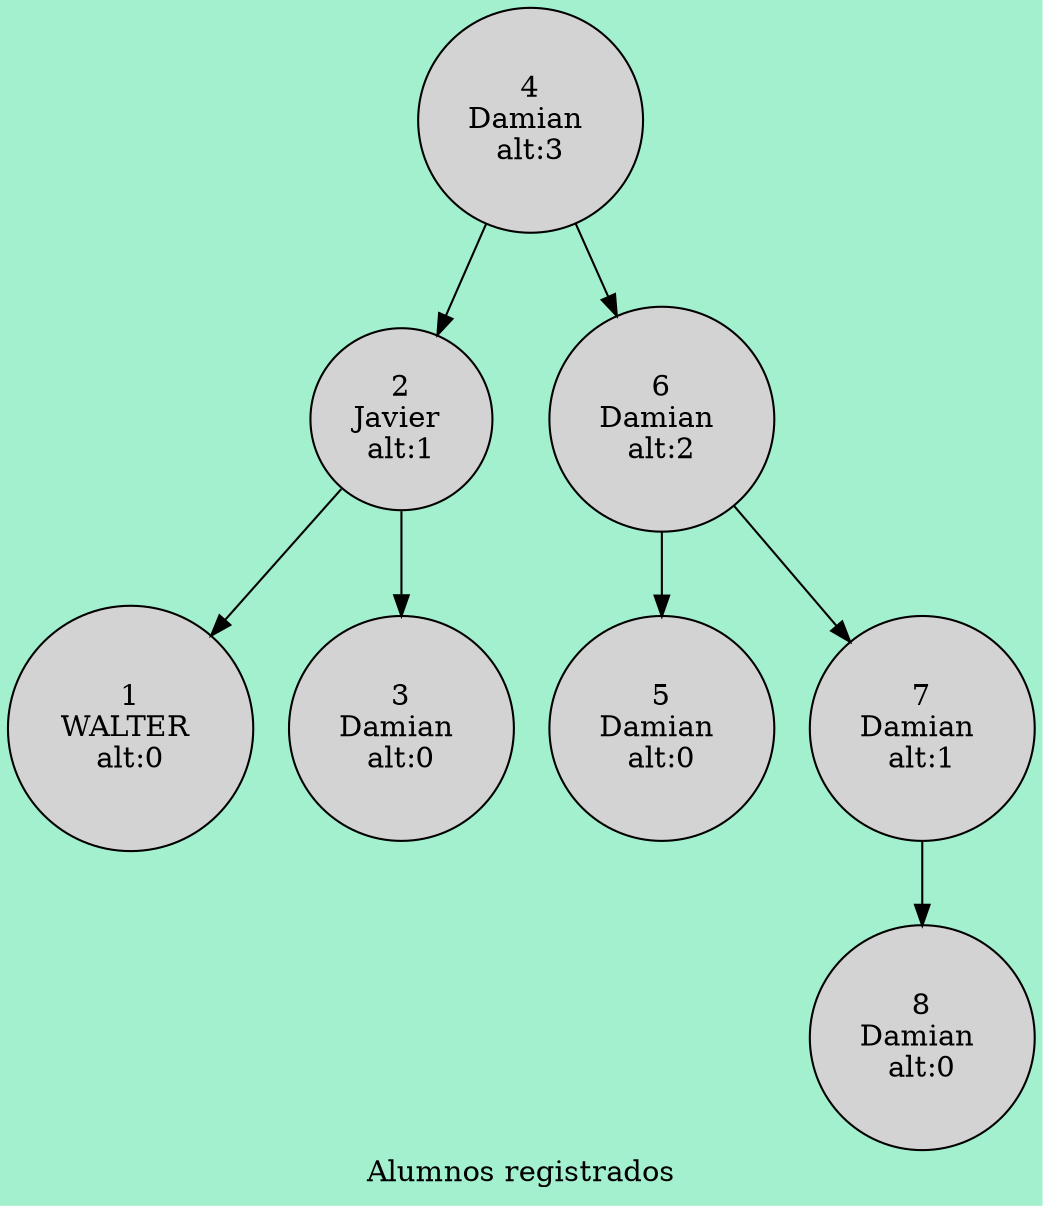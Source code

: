 digraph ArbolAvl{bgcolor = "#A3F0CF" 
 Nodoid03a088f1f920c  [shape=circle label = "4
Damian 
 alt:3 "style =filled]  Nodoid20d64538d8bcb  [shape=circle label = "2
Javier 
 alt:1 "style =filled]  Nodoid1fbc4479953  [shape=circle label = "1
WALTER 
 alt:0 "style =filled]  Nodoid20d64538d8bcb -> Nodoid1fbc4479953 Nodoid902160fc5849f  [shape=circle label = "3
Damian 
 alt:0 "style =filled]  Nodoid20d64538d8bcb -> Nodoid902160fc5849f Nodoid03a088f1f920c -> Nodoid20d64538d8bcb Nodoidd5373f0c18598  [shape=circle label = "6
Damian 
 alt:2 "style =filled]  Nodoida74a19fbf51c3  [shape=circle label = "5
Damian 
 alt:0 "style =filled]  Nodoidd5373f0c18598 -> Nodoida74a19fbf51c3 Nodoid95be3109a6d1c  [shape=circle label = "7
Damian 
 alt:1 "style =filled]  Nodoid89b8c69dd4c69  [shape=circle label = "8
Damian 
 alt:0 "style =filled]  Nodoid95be3109a6d1c -> Nodoid89b8c69dd4c69 Nodoidd5373f0c18598 -> Nodoid95be3109a6d1c Nodoid03a088f1f920c -> Nodoidd5373f0c18598 label="Alumnos registrados"}